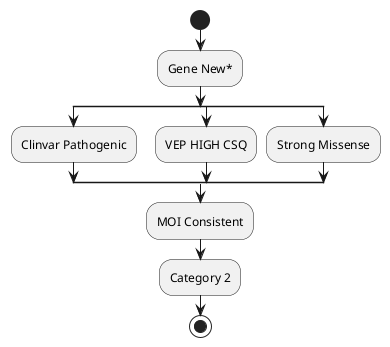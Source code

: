 @startuml
start
:Gene New*;
split
    :Clinvar Pathogenic;
split again
    :VEP HIGH CSQ;
split again
    :Strong Missense;
end split
:MOI Consistent;
:Category 2;
stop
@enduml
